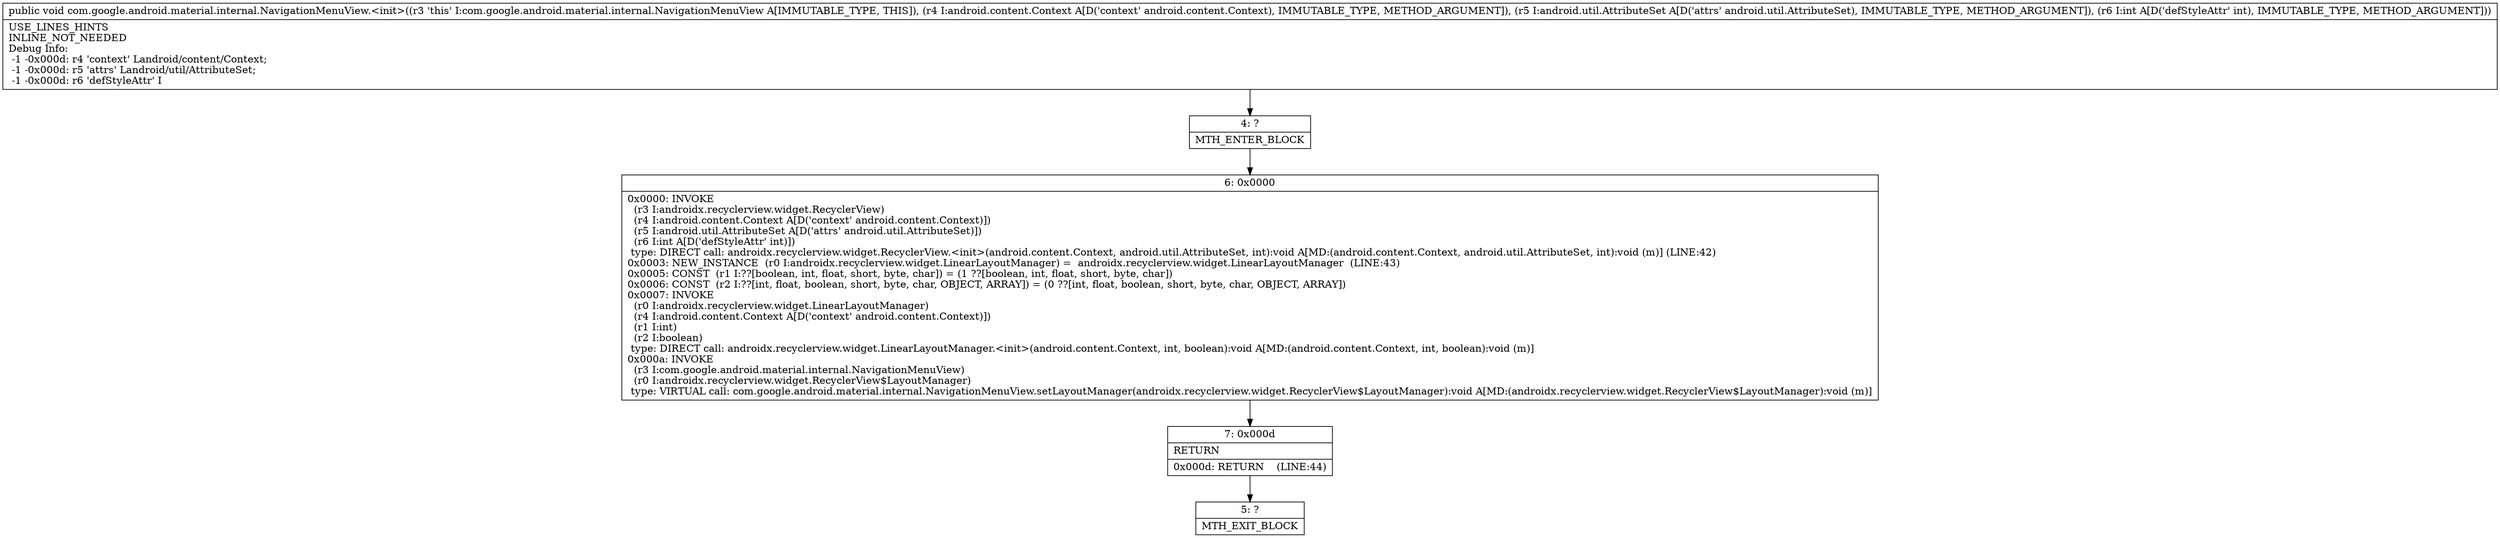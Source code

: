 digraph "CFG forcom.google.android.material.internal.NavigationMenuView.\<init\>(Landroid\/content\/Context;Landroid\/util\/AttributeSet;I)V" {
Node_4 [shape=record,label="{4\:\ ?|MTH_ENTER_BLOCK\l}"];
Node_6 [shape=record,label="{6\:\ 0x0000|0x0000: INVOKE  \l  (r3 I:androidx.recyclerview.widget.RecyclerView)\l  (r4 I:android.content.Context A[D('context' android.content.Context)])\l  (r5 I:android.util.AttributeSet A[D('attrs' android.util.AttributeSet)])\l  (r6 I:int A[D('defStyleAttr' int)])\l type: DIRECT call: androidx.recyclerview.widget.RecyclerView.\<init\>(android.content.Context, android.util.AttributeSet, int):void A[MD:(android.content.Context, android.util.AttributeSet, int):void (m)] (LINE:42)\l0x0003: NEW_INSTANCE  (r0 I:androidx.recyclerview.widget.LinearLayoutManager) =  androidx.recyclerview.widget.LinearLayoutManager  (LINE:43)\l0x0005: CONST  (r1 I:??[boolean, int, float, short, byte, char]) = (1 ??[boolean, int, float, short, byte, char]) \l0x0006: CONST  (r2 I:??[int, float, boolean, short, byte, char, OBJECT, ARRAY]) = (0 ??[int, float, boolean, short, byte, char, OBJECT, ARRAY]) \l0x0007: INVOKE  \l  (r0 I:androidx.recyclerview.widget.LinearLayoutManager)\l  (r4 I:android.content.Context A[D('context' android.content.Context)])\l  (r1 I:int)\l  (r2 I:boolean)\l type: DIRECT call: androidx.recyclerview.widget.LinearLayoutManager.\<init\>(android.content.Context, int, boolean):void A[MD:(android.content.Context, int, boolean):void (m)]\l0x000a: INVOKE  \l  (r3 I:com.google.android.material.internal.NavigationMenuView)\l  (r0 I:androidx.recyclerview.widget.RecyclerView$LayoutManager)\l type: VIRTUAL call: com.google.android.material.internal.NavigationMenuView.setLayoutManager(androidx.recyclerview.widget.RecyclerView$LayoutManager):void A[MD:(androidx.recyclerview.widget.RecyclerView$LayoutManager):void (m)]\l}"];
Node_7 [shape=record,label="{7\:\ 0x000d|RETURN\l|0x000d: RETURN    (LINE:44)\l}"];
Node_5 [shape=record,label="{5\:\ ?|MTH_EXIT_BLOCK\l}"];
MethodNode[shape=record,label="{public void com.google.android.material.internal.NavigationMenuView.\<init\>((r3 'this' I:com.google.android.material.internal.NavigationMenuView A[IMMUTABLE_TYPE, THIS]), (r4 I:android.content.Context A[D('context' android.content.Context), IMMUTABLE_TYPE, METHOD_ARGUMENT]), (r5 I:android.util.AttributeSet A[D('attrs' android.util.AttributeSet), IMMUTABLE_TYPE, METHOD_ARGUMENT]), (r6 I:int A[D('defStyleAttr' int), IMMUTABLE_TYPE, METHOD_ARGUMENT]))  | USE_LINES_HINTS\lINLINE_NOT_NEEDED\lDebug Info:\l  \-1 \-0x000d: r4 'context' Landroid\/content\/Context;\l  \-1 \-0x000d: r5 'attrs' Landroid\/util\/AttributeSet;\l  \-1 \-0x000d: r6 'defStyleAttr' I\l}"];
MethodNode -> Node_4;Node_4 -> Node_6;
Node_6 -> Node_7;
Node_7 -> Node_5;
}

